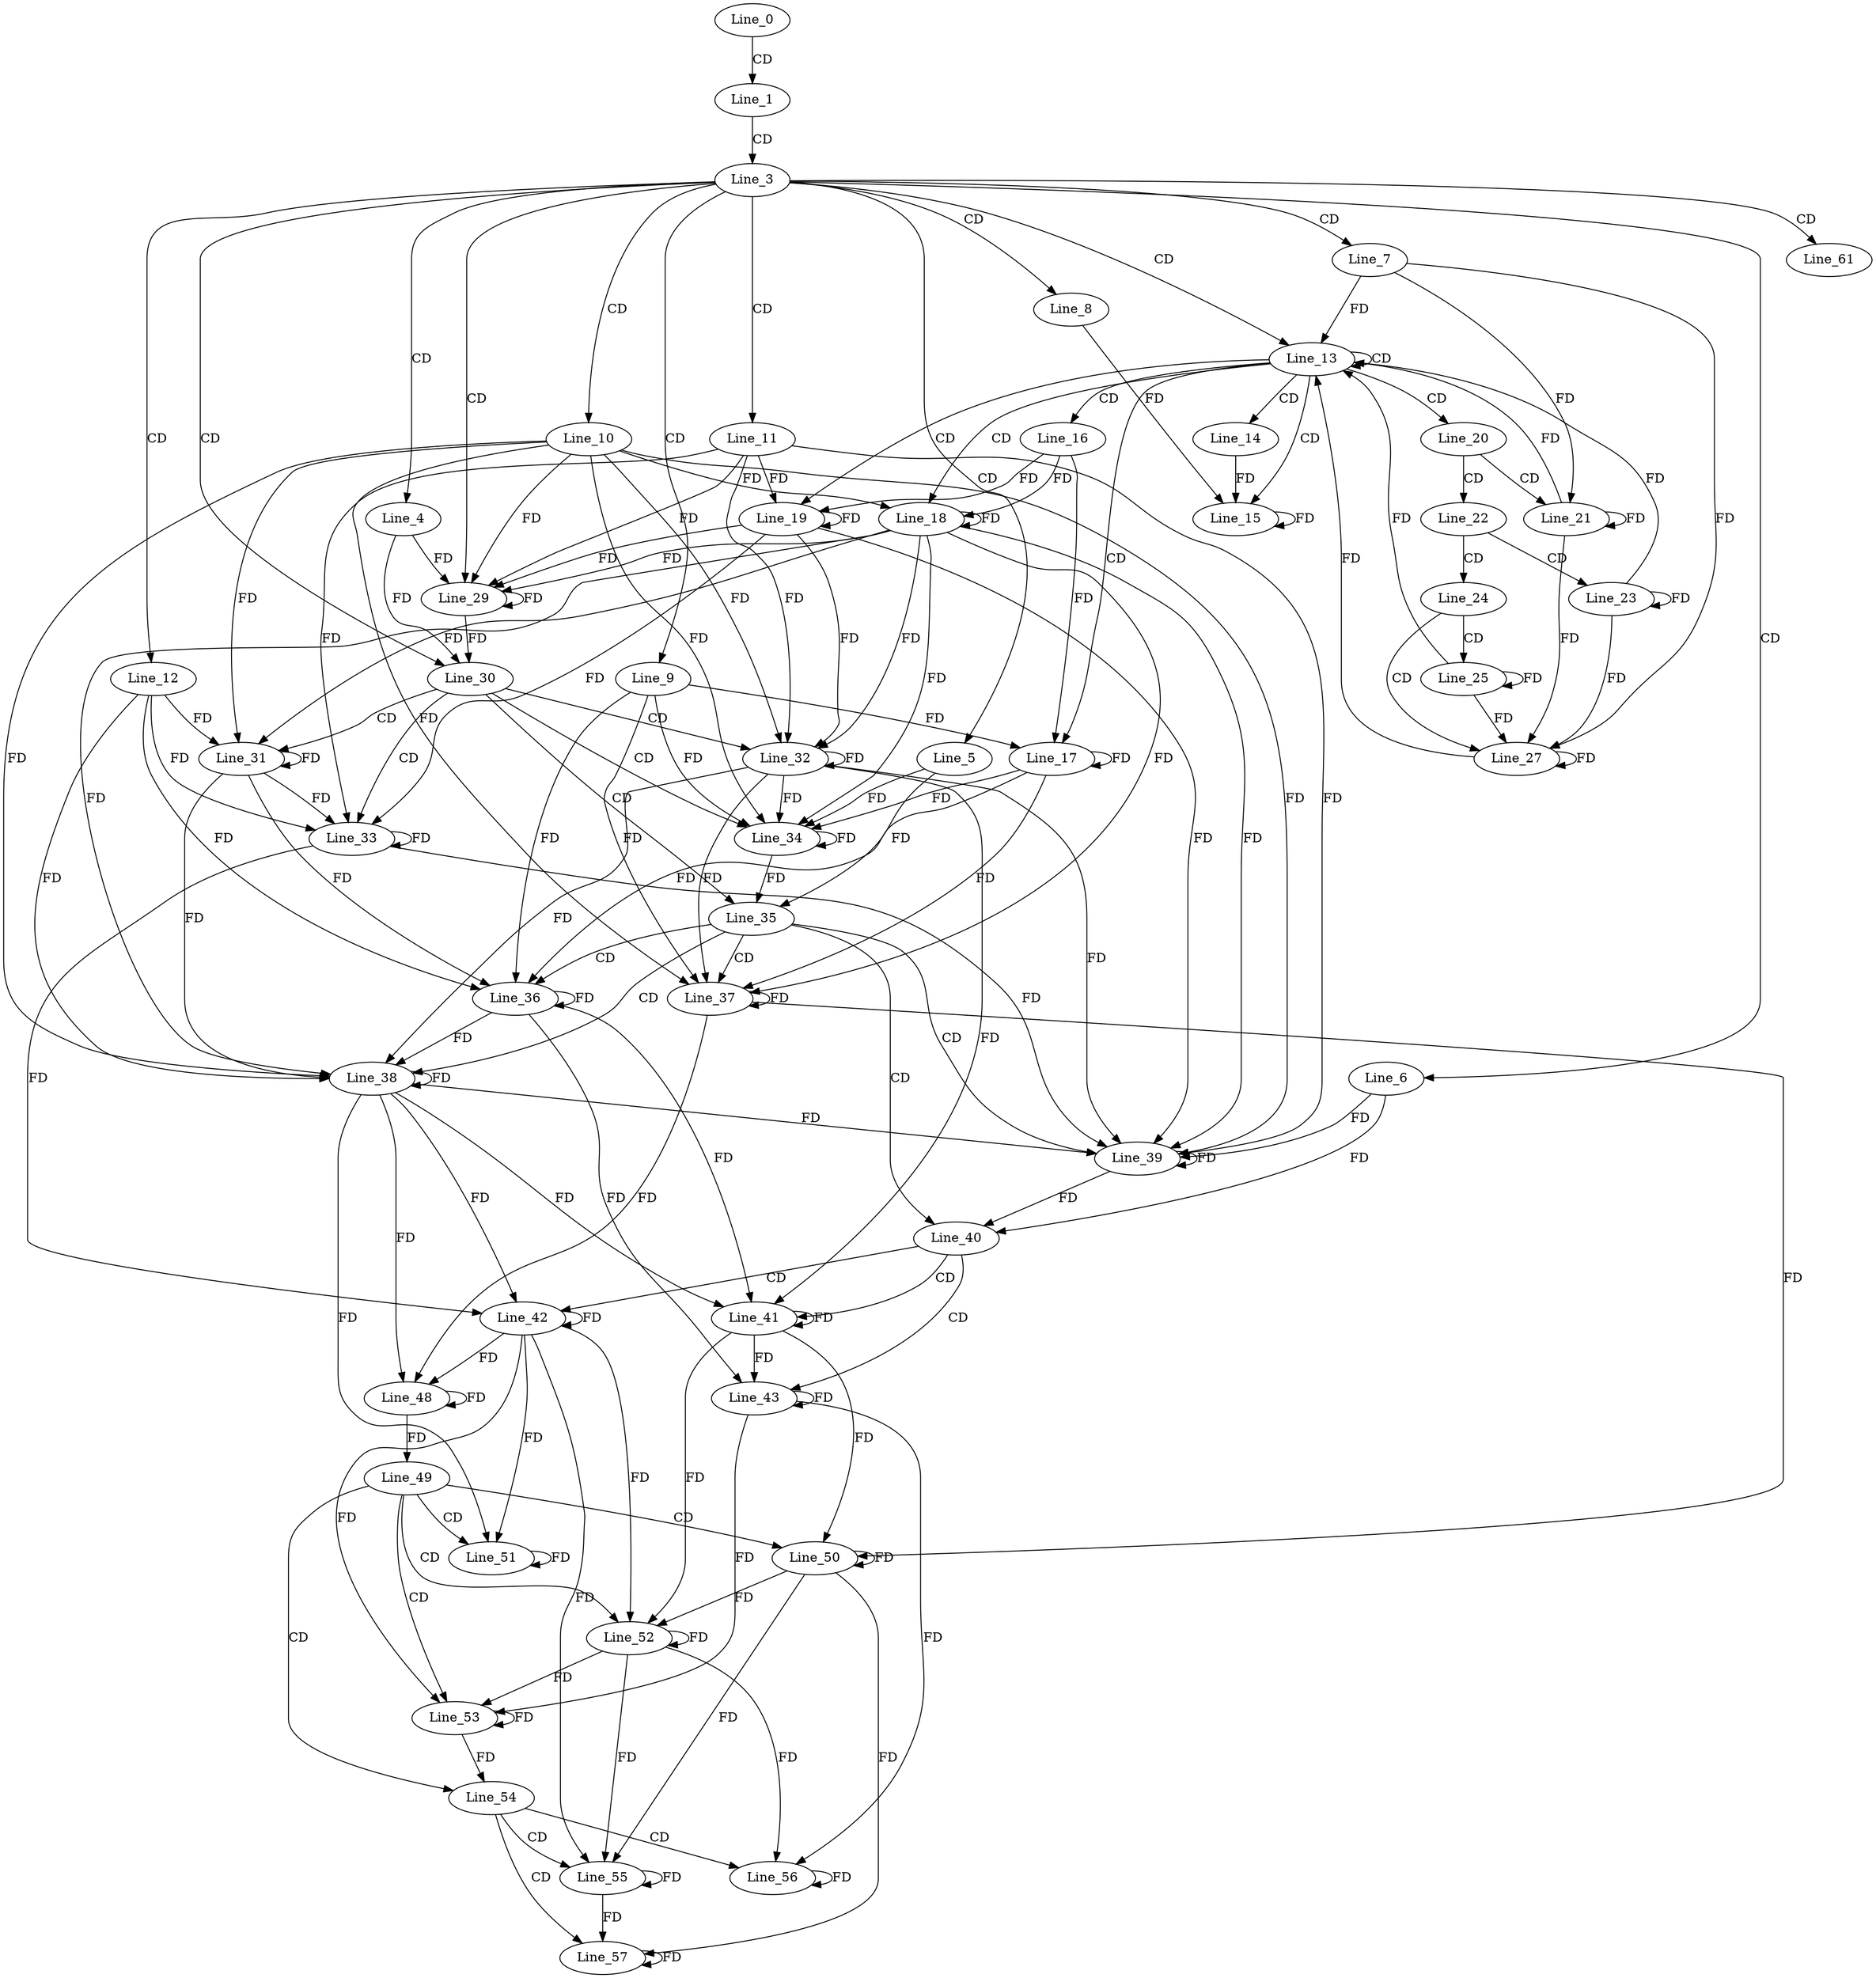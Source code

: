 digraph G {
  Line_0;
  Line_1;
  Line_3;
  Line_4;
  Line_5;
  Line_6;
  Line_7;
  Line_8;
  Line_9;
  Line_10;
  Line_11;
  Line_12;
  Line_13;
  Line_14;
  Line_15;
  Line_15;
  Line_16;
  Line_17;
  Line_17;
  Line_17;
  Line_18;
  Line_18;
  Line_18;
  Line_19;
  Line_19;
  Line_19;
  Line_20;
  Line_21;
  Line_21;
  Line_22;
  Line_23;
  Line_23;
  Line_24;
  Line_25;
  Line_25;
  Line_27;
  Line_29;
  Line_30;
  Line_31;
  Line_32;
  Line_33;
  Line_34;
  Line_35;
  Line_36;
  Line_37;
  Line_38;
  Line_39;
  Line_40;
  Line_41;
  Line_42;
  Line_43;
  Line_48;
  Line_49;
  Line_50;
  Line_51;
  Line_52;
  Line_53;
  Line_54;
  Line_55;
  Line_56;
  Line_57;
  Line_61;
  Line_0 -> Line_1 [ label="CD" ];
  Line_1 -> Line_3 [ label="CD" ];
  Line_3 -> Line_4 [ label="CD" ];
  Line_3 -> Line_5 [ label="CD" ];
  Line_3 -> Line_6 [ label="CD" ];
  Line_3 -> Line_7 [ label="CD" ];
  Line_3 -> Line_8 [ label="CD" ];
  Line_3 -> Line_9 [ label="CD" ];
  Line_3 -> Line_10 [ label="CD" ];
  Line_3 -> Line_11 [ label="CD" ];
  Line_3 -> Line_12 [ label="CD" ];
  Line_3 -> Line_13 [ label="CD" ];
  Line_13 -> Line_13 [ label="CD" ];
  Line_7 -> Line_13 [ label="FD" ];
  Line_13 -> Line_14 [ label="CD" ];
  Line_13 -> Line_15 [ label="CD" ];
  Line_15 -> Line_15 [ label="FD" ];
  Line_8 -> Line_15 [ label="FD" ];
  Line_14 -> Line_15 [ label="FD" ];
  Line_13 -> Line_16 [ label="CD" ];
  Line_13 -> Line_17 [ label="CD" ];
  Line_17 -> Line_17 [ label="FD" ];
  Line_9 -> Line_17 [ label="FD" ];
  Line_16 -> Line_17 [ label="FD" ];
  Line_13 -> Line_18 [ label="CD" ];
  Line_18 -> Line_18 [ label="FD" ];
  Line_10 -> Line_18 [ label="FD" ];
  Line_16 -> Line_18 [ label="FD" ];
  Line_13 -> Line_19 [ label="CD" ];
  Line_19 -> Line_19 [ label="FD" ];
  Line_11 -> Line_19 [ label="FD" ];
  Line_16 -> Line_19 [ label="FD" ];
  Line_13 -> Line_20 [ label="CD" ];
  Line_20 -> Line_21 [ label="CD" ];
  Line_21 -> Line_21 [ label="FD" ];
  Line_7 -> Line_21 [ label="FD" ];
  Line_20 -> Line_22 [ label="CD" ];
  Line_22 -> Line_23 [ label="CD" ];
  Line_23 -> Line_23 [ label="FD" ];
  Line_22 -> Line_24 [ label="CD" ];
  Line_24 -> Line_25 [ label="CD" ];
  Line_25 -> Line_25 [ label="FD" ];
  Line_24 -> Line_27 [ label="CD" ];
  Line_21 -> Line_27 [ label="FD" ];
  Line_23 -> Line_27 [ label="FD" ];
  Line_25 -> Line_27 [ label="FD" ];
  Line_27 -> Line_27 [ label="FD" ];
  Line_7 -> Line_27 [ label="FD" ];
  Line_3 -> Line_29 [ label="CD" ];
  Line_4 -> Line_29 [ label="FD" ];
  Line_29 -> Line_29 [ label="FD" ];
  Line_18 -> Line_29 [ label="FD" ];
  Line_10 -> Line_29 [ label="FD" ];
  Line_19 -> Line_29 [ label="FD" ];
  Line_11 -> Line_29 [ label="FD" ];
  Line_3 -> Line_30 [ label="CD" ];
  Line_4 -> Line_30 [ label="FD" ];
  Line_29 -> Line_30 [ label="FD" ];
  Line_30 -> Line_31 [ label="CD" ];
  Line_12 -> Line_31 [ label="FD" ];
  Line_31 -> Line_31 [ label="FD" ];
  Line_18 -> Line_31 [ label="FD" ];
  Line_10 -> Line_31 [ label="FD" ];
  Line_30 -> Line_32 [ label="CD" ];
  Line_18 -> Line_32 [ label="FD" ];
  Line_10 -> Line_32 [ label="FD" ];
  Line_32 -> Line_32 [ label="FD" ];
  Line_19 -> Line_32 [ label="FD" ];
  Line_11 -> Line_32 [ label="FD" ];
  Line_30 -> Line_33 [ label="CD" ];
  Line_19 -> Line_33 [ label="FD" ];
  Line_11 -> Line_33 [ label="FD" ];
  Line_33 -> Line_33 [ label="FD" ];
  Line_12 -> Line_33 [ label="FD" ];
  Line_31 -> Line_33 [ label="FD" ];
  Line_30 -> Line_34 [ label="CD" ];
  Line_5 -> Line_34 [ label="FD" ];
  Line_34 -> Line_34 [ label="FD" ];
  Line_17 -> Line_34 [ label="FD" ];
  Line_9 -> Line_34 [ label="FD" ];
  Line_18 -> Line_34 [ label="FD" ];
  Line_10 -> Line_34 [ label="FD" ];
  Line_32 -> Line_34 [ label="FD" ];
  Line_30 -> Line_35 [ label="CD" ];
  Line_5 -> Line_35 [ label="FD" ];
  Line_34 -> Line_35 [ label="FD" ];
  Line_35 -> Line_36 [ label="CD" ];
  Line_12 -> Line_36 [ label="FD" ];
  Line_31 -> Line_36 [ label="FD" ];
  Line_36 -> Line_36 [ label="FD" ];
  Line_17 -> Line_36 [ label="FD" ];
  Line_9 -> Line_36 [ label="FD" ];
  Line_35 -> Line_37 [ label="CD" ];
  Line_17 -> Line_37 [ label="FD" ];
  Line_9 -> Line_37 [ label="FD" ];
  Line_37 -> Line_37 [ label="FD" ];
  Line_18 -> Line_37 [ label="FD" ];
  Line_10 -> Line_37 [ label="FD" ];
  Line_32 -> Line_37 [ label="FD" ];
  Line_35 -> Line_38 [ label="CD" ];
  Line_18 -> Line_38 [ label="FD" ];
  Line_10 -> Line_38 [ label="FD" ];
  Line_32 -> Line_38 [ label="FD" ];
  Line_38 -> Line_38 [ label="FD" ];
  Line_12 -> Line_38 [ label="FD" ];
  Line_31 -> Line_38 [ label="FD" ];
  Line_36 -> Line_38 [ label="FD" ];
  Line_35 -> Line_39 [ label="CD" ];
  Line_6 -> Line_39 [ label="FD" ];
  Line_39 -> Line_39 [ label="FD" ];
  Line_18 -> Line_39 [ label="FD" ];
  Line_10 -> Line_39 [ label="FD" ];
  Line_32 -> Line_39 [ label="FD" ];
  Line_38 -> Line_39 [ label="FD" ];
  Line_19 -> Line_39 [ label="FD" ];
  Line_11 -> Line_39 [ label="FD" ];
  Line_33 -> Line_39 [ label="FD" ];
  Line_35 -> Line_40 [ label="CD" ];
  Line_6 -> Line_40 [ label="FD" ];
  Line_39 -> Line_40 [ label="FD" ];
  Line_40 -> Line_41 [ label="CD" ];
  Line_36 -> Line_41 [ label="FD" ];
  Line_41 -> Line_41 [ label="FD" ];
  Line_32 -> Line_41 [ label="FD" ];
  Line_38 -> Line_41 [ label="FD" ];
  Line_40 -> Line_42 [ label="CD" ];
  Line_38 -> Line_42 [ label="FD" ];
  Line_42 -> Line_42 [ label="FD" ];
  Line_33 -> Line_42 [ label="FD" ];
  Line_40 -> Line_43 [ label="CD" ];
  Line_43 -> Line_43 [ label="FD" ];
  Line_36 -> Line_43 [ label="FD" ];
  Line_41 -> Line_43 [ label="FD" ];
  Line_48 -> Line_48 [ label="FD" ];
  Line_37 -> Line_48 [ label="FD" ];
  Line_38 -> Line_48 [ label="FD" ];
  Line_42 -> Line_48 [ label="FD" ];
  Line_48 -> Line_49 [ label="FD" ];
  Line_49 -> Line_50 [ label="CD" ];
  Line_41 -> Line_50 [ label="FD" ];
  Line_50 -> Line_50 [ label="FD" ];
  Line_37 -> Line_50 [ label="FD" ];
  Line_49 -> Line_51 [ label="CD" ];
  Line_51 -> Line_51 [ label="FD" ];
  Line_38 -> Line_51 [ label="FD" ];
  Line_42 -> Line_51 [ label="FD" ];
  Line_49 -> Line_52 [ label="CD" ];
  Line_42 -> Line_52 [ label="FD" ];
  Line_52 -> Line_52 [ label="FD" ];
  Line_41 -> Line_52 [ label="FD" ];
  Line_50 -> Line_52 [ label="FD" ];
  Line_49 -> Line_53 [ label="CD" ];
  Line_53 -> Line_53 [ label="FD" ];
  Line_42 -> Line_53 [ label="FD" ];
  Line_52 -> Line_53 [ label="FD" ];
  Line_43 -> Line_53 [ label="FD" ];
  Line_49 -> Line_54 [ label="CD" ];
  Line_53 -> Line_54 [ label="FD" ];
  Line_54 -> Line_55 [ label="CD" ];
  Line_50 -> Line_55 [ label="FD" ];
  Line_55 -> Line_55 [ label="FD" ];
  Line_42 -> Line_55 [ label="FD" ];
  Line_52 -> Line_55 [ label="FD" ];
  Line_54 -> Line_56 [ label="CD" ];
  Line_52 -> Line_56 [ label="FD" ];
  Line_56 -> Line_56 [ label="FD" ];
  Line_43 -> Line_56 [ label="FD" ];
  Line_54 -> Line_57 [ label="CD" ];
  Line_57 -> Line_57 [ label="FD" ];
  Line_50 -> Line_57 [ label="FD" ];
  Line_55 -> Line_57 [ label="FD" ];
  Line_3 -> Line_61 [ label="CD" ];
  Line_21 -> Line_13 [ label="FD" ];
  Line_23 -> Line_13 [ label="FD" ];
  Line_25 -> Line_13 [ label="FD" ];
  Line_27 -> Line_13 [ label="FD" ];
}
